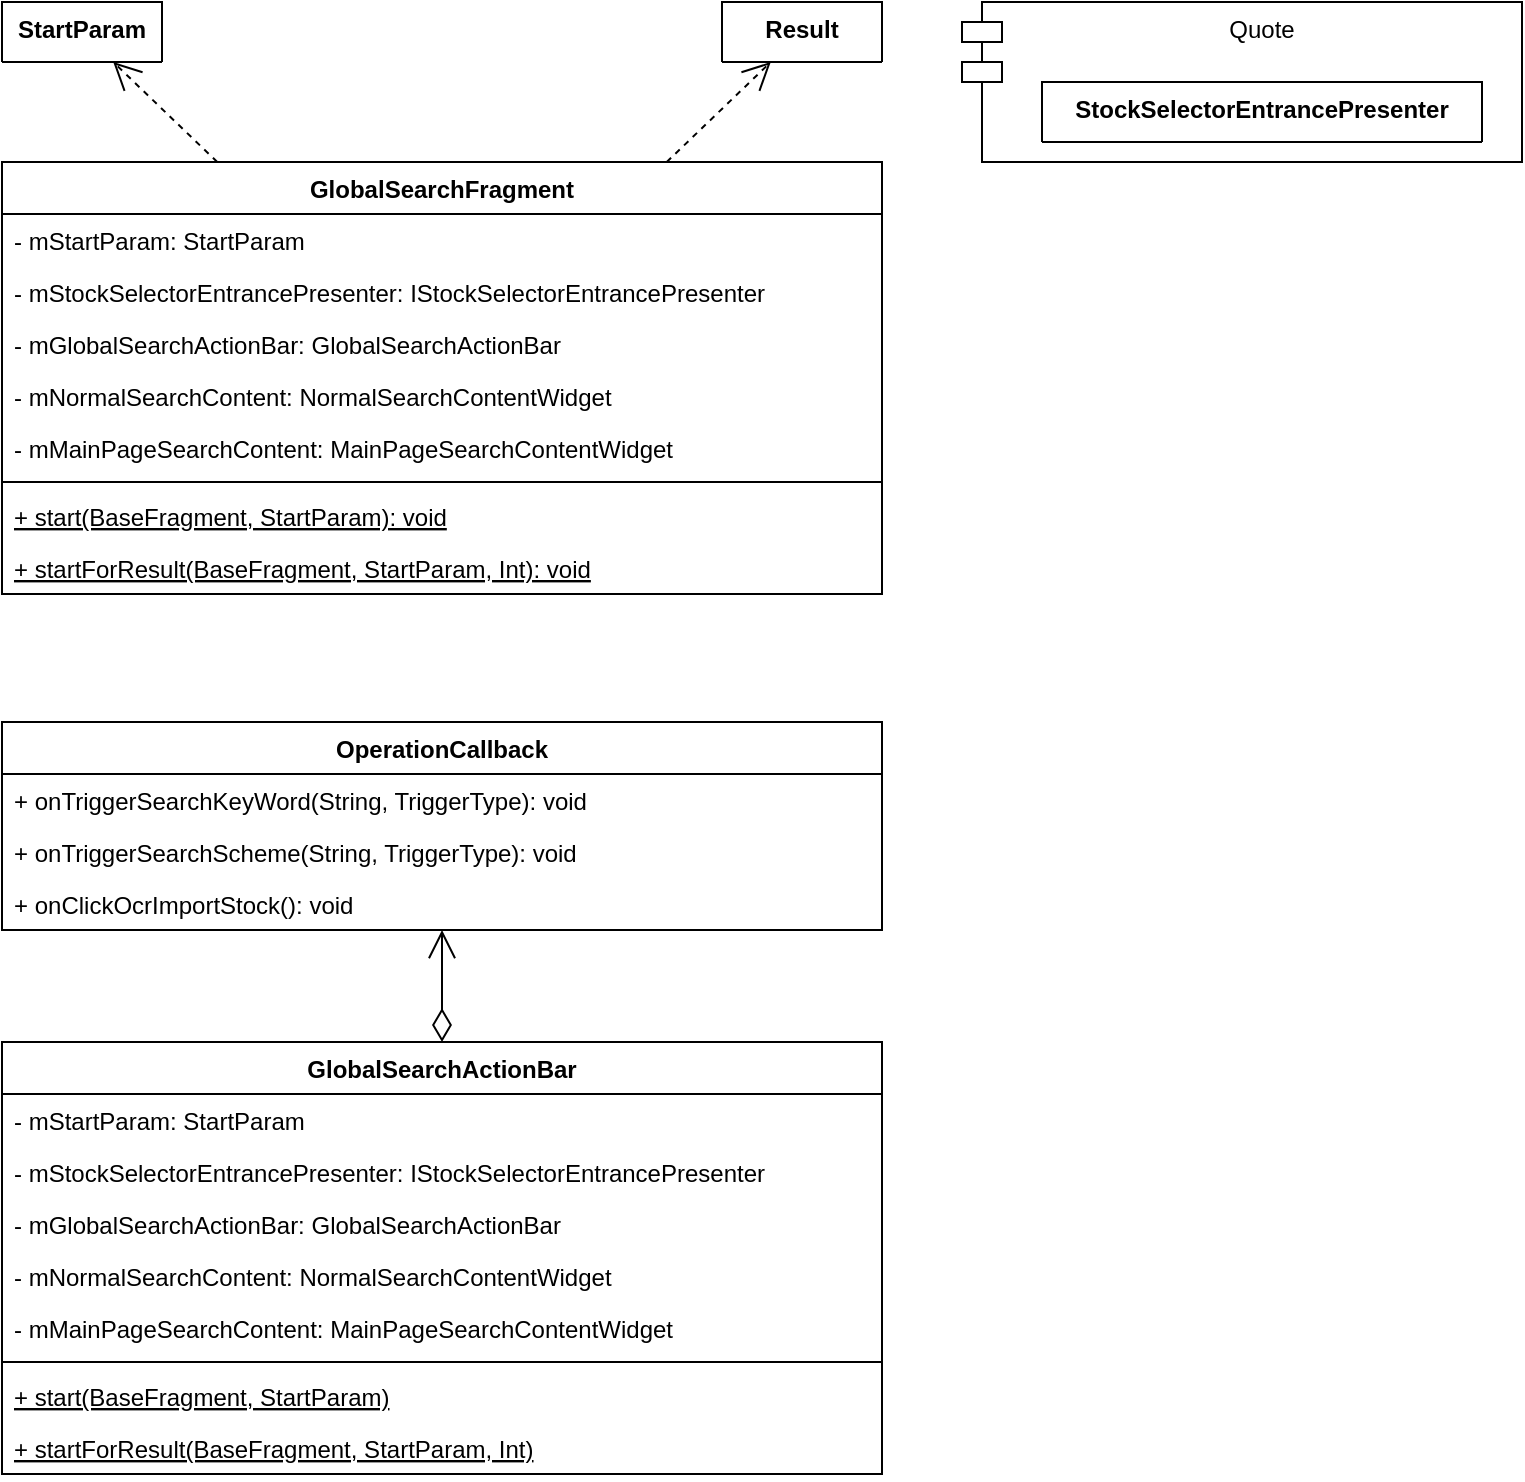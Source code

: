 <mxfile version="12.8.2" type="github">
  <diagram id="JTqwrWSDwIALJZj6xEJG" name="Page-1">
    <mxGraphModel dx="1662" dy="762" grid="1" gridSize="10" guides="1" tooltips="1" connect="1" arrows="1" fold="1" page="1" pageScale="1" pageWidth="2339" pageHeight="3300" math="0" shadow="0">
      <root>
        <mxCell id="0" />
        <mxCell id="1" parent="0" />
        <mxCell id="oAFGaksZaqlwW0-VRmK5-1" value="GlobalSearchFragment" style="swimlane;fontStyle=1;align=center;verticalAlign=top;childLayout=stackLayout;horizontal=1;startSize=26;horizontalStack=0;resizeParent=1;resizeParentMax=0;resizeLast=0;collapsible=1;marginBottom=0;" vertex="1" parent="1">
          <mxGeometry x="40" y="160" width="440" height="216" as="geometry" />
        </mxCell>
        <mxCell id="oAFGaksZaqlwW0-VRmK5-15" value="- mStartParam: StartParam" style="text;strokeColor=none;fillColor=none;align=left;verticalAlign=top;spacingLeft=4;spacingRight=4;overflow=hidden;rotatable=0;points=[[0,0.5],[1,0.5]];portConstraint=eastwest;" vertex="1" parent="oAFGaksZaqlwW0-VRmK5-1">
          <mxGeometry y="26" width="440" height="26" as="geometry" />
        </mxCell>
        <mxCell id="oAFGaksZaqlwW0-VRmK5-2" value="- mStockSelectorEntrancePresenter: IStockSelectorEntrancePresenter" style="text;strokeColor=none;fillColor=none;align=left;verticalAlign=top;spacingLeft=4;spacingRight=4;overflow=hidden;rotatable=0;points=[[0,0.5],[1,0.5]];portConstraint=eastwest;" vertex="1" parent="oAFGaksZaqlwW0-VRmK5-1">
          <mxGeometry y="52" width="440" height="26" as="geometry" />
        </mxCell>
        <mxCell id="oAFGaksZaqlwW0-VRmK5-16" value="- mGlobalSearchActionBar: GlobalSearchActionBar" style="text;strokeColor=none;fillColor=none;align=left;verticalAlign=top;spacingLeft=4;spacingRight=4;overflow=hidden;rotatable=0;points=[[0,0.5],[1,0.5]];portConstraint=eastwest;" vertex="1" parent="oAFGaksZaqlwW0-VRmK5-1">
          <mxGeometry y="78" width="440" height="26" as="geometry" />
        </mxCell>
        <mxCell id="oAFGaksZaqlwW0-VRmK5-18" value="- mNormalSearchContent: NormalSearchContentWidget" style="text;strokeColor=none;fillColor=none;align=left;verticalAlign=top;spacingLeft=4;spacingRight=4;overflow=hidden;rotatable=0;points=[[0,0.5],[1,0.5]];portConstraint=eastwest;" vertex="1" parent="oAFGaksZaqlwW0-VRmK5-1">
          <mxGeometry y="104" width="440" height="26" as="geometry" />
        </mxCell>
        <mxCell id="oAFGaksZaqlwW0-VRmK5-17" value="- mMainPageSearchContent: MainPageSearchContentWidget" style="text;strokeColor=none;fillColor=none;align=left;verticalAlign=top;spacingLeft=4;spacingRight=4;overflow=hidden;rotatable=0;points=[[0,0.5],[1,0.5]];portConstraint=eastwest;" vertex="1" parent="oAFGaksZaqlwW0-VRmK5-1">
          <mxGeometry y="130" width="440" height="26" as="geometry" />
        </mxCell>
        <mxCell id="oAFGaksZaqlwW0-VRmK5-3" value="" style="line;strokeWidth=1;fillColor=none;align=left;verticalAlign=middle;spacingTop=-1;spacingLeft=3;spacingRight=3;rotatable=0;labelPosition=right;points=[];portConstraint=eastwest;" vertex="1" parent="oAFGaksZaqlwW0-VRmK5-1">
          <mxGeometry y="156" width="440" height="8" as="geometry" />
        </mxCell>
        <mxCell id="oAFGaksZaqlwW0-VRmK5-4" value="+ start(BaseFragment, StartParam): void" style="text;strokeColor=none;fillColor=none;align=left;verticalAlign=top;spacingLeft=4;spacingRight=4;overflow=hidden;rotatable=0;points=[[0,0.5],[1,0.5]];portConstraint=eastwest;fontStyle=4" vertex="1" parent="oAFGaksZaqlwW0-VRmK5-1">
          <mxGeometry y="164" width="440" height="26" as="geometry" />
        </mxCell>
        <mxCell id="oAFGaksZaqlwW0-VRmK5-5" value="+ startForResult(BaseFragment, StartParam, Int): void" style="text;strokeColor=none;fillColor=none;align=left;verticalAlign=top;spacingLeft=4;spacingRight=4;overflow=hidden;rotatable=0;points=[[0,0.5],[1,0.5]];portConstraint=eastwest;fontStyle=4" vertex="1" parent="oAFGaksZaqlwW0-VRmK5-1">
          <mxGeometry y="190" width="440" height="26" as="geometry" />
        </mxCell>
        <mxCell id="oAFGaksZaqlwW0-VRmK5-6" value="StartParam" style="swimlane;fontStyle=1;align=center;verticalAlign=top;childLayout=stackLayout;horizontal=1;startSize=30;horizontalStack=0;resizeParent=1;resizeParentMax=0;resizeLast=0;collapsible=1;marginBottom=0;" vertex="1" parent="1">
          <mxGeometry x="40" y="80" width="80" height="30" as="geometry" />
        </mxCell>
        <mxCell id="oAFGaksZaqlwW0-VRmK5-11" value="" style="endArrow=open;endSize=12;dashed=1;html=1;" edge="1" parent="1" source="oAFGaksZaqlwW0-VRmK5-1" target="oAFGaksZaqlwW0-VRmK5-6">
          <mxGeometry width="160" relative="1" as="geometry">
            <mxPoint x="230" y="360" as="sourcePoint" />
            <mxPoint x="390" y="360" as="targetPoint" />
          </mxGeometry>
        </mxCell>
        <mxCell id="oAFGaksZaqlwW0-VRmK5-12" value="Result" style="swimlane;fontStyle=1;align=center;verticalAlign=top;childLayout=stackLayout;horizontal=1;startSize=30;horizontalStack=0;resizeParent=1;resizeParentMax=0;resizeLast=0;collapsible=1;marginBottom=0;" vertex="1" parent="1">
          <mxGeometry x="400" y="80" width="80" height="30" as="geometry" />
        </mxCell>
        <mxCell id="oAFGaksZaqlwW0-VRmK5-13" value="" style="endArrow=open;endSize=12;dashed=1;html=1;" edge="1" parent="1" source="oAFGaksZaqlwW0-VRmK5-1" target="oAFGaksZaqlwW0-VRmK5-12">
          <mxGeometry width="160" relative="1" as="geometry">
            <mxPoint x="230" y="360" as="sourcePoint" />
            <mxPoint x="390" y="360" as="targetPoint" />
          </mxGeometry>
        </mxCell>
        <mxCell id="oAFGaksZaqlwW0-VRmK5-44" value="GlobalSearchActionBar" style="swimlane;fontStyle=1;align=center;verticalAlign=top;childLayout=stackLayout;horizontal=1;startSize=26;horizontalStack=0;resizeParent=1;resizeParentMax=0;resizeLast=0;collapsible=1;marginBottom=0;" vertex="1" parent="1">
          <mxGeometry x="40" y="600" width="440" height="216" as="geometry" />
        </mxCell>
        <mxCell id="oAFGaksZaqlwW0-VRmK5-45" value="- mStartParam: StartParam" style="text;strokeColor=none;fillColor=none;align=left;verticalAlign=top;spacingLeft=4;spacingRight=4;overflow=hidden;rotatable=0;points=[[0,0.5],[1,0.5]];portConstraint=eastwest;" vertex="1" parent="oAFGaksZaqlwW0-VRmK5-44">
          <mxGeometry y="26" width="440" height="26" as="geometry" />
        </mxCell>
        <mxCell id="oAFGaksZaqlwW0-VRmK5-46" value="- mStockSelectorEntrancePresenter: IStockSelectorEntrancePresenter" style="text;strokeColor=none;fillColor=none;align=left;verticalAlign=top;spacingLeft=4;spacingRight=4;overflow=hidden;rotatable=0;points=[[0,0.5],[1,0.5]];portConstraint=eastwest;" vertex="1" parent="oAFGaksZaqlwW0-VRmK5-44">
          <mxGeometry y="52" width="440" height="26" as="geometry" />
        </mxCell>
        <mxCell id="oAFGaksZaqlwW0-VRmK5-47" value="- mGlobalSearchActionBar: GlobalSearchActionBar" style="text;strokeColor=none;fillColor=none;align=left;verticalAlign=top;spacingLeft=4;spacingRight=4;overflow=hidden;rotatable=0;points=[[0,0.5],[1,0.5]];portConstraint=eastwest;" vertex="1" parent="oAFGaksZaqlwW0-VRmK5-44">
          <mxGeometry y="78" width="440" height="26" as="geometry" />
        </mxCell>
        <mxCell id="oAFGaksZaqlwW0-VRmK5-48" value="- mNormalSearchContent: NormalSearchContentWidget" style="text;strokeColor=none;fillColor=none;align=left;verticalAlign=top;spacingLeft=4;spacingRight=4;overflow=hidden;rotatable=0;points=[[0,0.5],[1,0.5]];portConstraint=eastwest;" vertex="1" parent="oAFGaksZaqlwW0-VRmK5-44">
          <mxGeometry y="104" width="440" height="26" as="geometry" />
        </mxCell>
        <mxCell id="oAFGaksZaqlwW0-VRmK5-49" value="- mMainPageSearchContent: MainPageSearchContentWidget" style="text;strokeColor=none;fillColor=none;align=left;verticalAlign=top;spacingLeft=4;spacingRight=4;overflow=hidden;rotatable=0;points=[[0,0.5],[1,0.5]];portConstraint=eastwest;" vertex="1" parent="oAFGaksZaqlwW0-VRmK5-44">
          <mxGeometry y="130" width="440" height="26" as="geometry" />
        </mxCell>
        <mxCell id="oAFGaksZaqlwW0-VRmK5-50" value="" style="line;strokeWidth=1;fillColor=none;align=left;verticalAlign=middle;spacingTop=-1;spacingLeft=3;spacingRight=3;rotatable=0;labelPosition=right;points=[];portConstraint=eastwest;" vertex="1" parent="oAFGaksZaqlwW0-VRmK5-44">
          <mxGeometry y="156" width="440" height="8" as="geometry" />
        </mxCell>
        <mxCell id="oAFGaksZaqlwW0-VRmK5-51" value="+ start(BaseFragment, StartParam)" style="text;strokeColor=none;fillColor=none;align=left;verticalAlign=top;spacingLeft=4;spacingRight=4;overflow=hidden;rotatable=0;points=[[0,0.5],[1,0.5]];portConstraint=eastwest;fontStyle=4" vertex="1" parent="oAFGaksZaqlwW0-VRmK5-44">
          <mxGeometry y="164" width="440" height="26" as="geometry" />
        </mxCell>
        <mxCell id="oAFGaksZaqlwW0-VRmK5-52" value="+ startForResult(BaseFragment, StartParam, Int)" style="text;strokeColor=none;fillColor=none;align=left;verticalAlign=top;spacingLeft=4;spacingRight=4;overflow=hidden;rotatable=0;points=[[0,0.5],[1,0.5]];portConstraint=eastwest;fontStyle=4" vertex="1" parent="oAFGaksZaqlwW0-VRmK5-44">
          <mxGeometry y="190" width="440" height="26" as="geometry" />
        </mxCell>
        <mxCell id="oAFGaksZaqlwW0-VRmK5-54" value="Quote" style="shape=module;align=left;spacingLeft=20;align=center;verticalAlign=top;fillColor=none;" vertex="1" parent="1">
          <mxGeometry x="520" y="80" width="280" height="80" as="geometry" />
        </mxCell>
        <mxCell id="oAFGaksZaqlwW0-VRmK5-55" value="StockSelectorEntrancePresenter" style="swimlane;fontStyle=1;align=center;verticalAlign=top;childLayout=stackLayout;horizontal=1;startSize=30;horizontalStack=0;resizeParent=1;resizeParentMax=0;resizeLast=0;collapsible=1;marginBottom=0;" vertex="1" parent="1">
          <mxGeometry x="560" y="120" width="220" height="30" as="geometry" />
        </mxCell>
        <mxCell id="oAFGaksZaqlwW0-VRmK5-56" value="OperationCallback" style="swimlane;fontStyle=1;align=center;verticalAlign=top;childLayout=stackLayout;horizontal=1;startSize=26;horizontalStack=0;resizeParent=1;resizeParentMax=0;resizeLast=0;collapsible=1;marginBottom=0;fillColor=none;" vertex="1" parent="1">
          <mxGeometry x="40" y="440" width="440" height="104" as="geometry" />
        </mxCell>
        <mxCell id="oAFGaksZaqlwW0-VRmK5-59" value="+ onTriggerSearchKeyWord(String, TriggerType): void" style="text;strokeColor=none;fillColor=none;align=left;verticalAlign=top;spacingLeft=4;spacingRight=4;overflow=hidden;rotatable=0;points=[[0,0.5],[1,0.5]];portConstraint=eastwest;" vertex="1" parent="oAFGaksZaqlwW0-VRmK5-56">
          <mxGeometry y="26" width="440" height="26" as="geometry" />
        </mxCell>
        <mxCell id="oAFGaksZaqlwW0-VRmK5-60" value="+ onTriggerSearchScheme(String, TriggerType): void" style="text;strokeColor=none;fillColor=none;align=left;verticalAlign=top;spacingLeft=4;spacingRight=4;overflow=hidden;rotatable=0;points=[[0,0.5],[1,0.5]];portConstraint=eastwest;" vertex="1" parent="oAFGaksZaqlwW0-VRmK5-56">
          <mxGeometry y="52" width="440" height="26" as="geometry" />
        </mxCell>
        <mxCell id="oAFGaksZaqlwW0-VRmK5-62" value="+ onClickOcrImportStock(): void" style="text;strokeColor=none;fillColor=none;align=left;verticalAlign=top;spacingLeft=4;spacingRight=4;overflow=hidden;rotatable=0;points=[[0,0.5],[1,0.5]];portConstraint=eastwest;" vertex="1" parent="oAFGaksZaqlwW0-VRmK5-56">
          <mxGeometry y="78" width="440" height="26" as="geometry" />
        </mxCell>
        <mxCell id="oAFGaksZaqlwW0-VRmK5-63" value="" style="endArrow=open;html=1;endSize=12;startArrow=diamondThin;startSize=14;startFill=0;edgeStyle=orthogonalEdgeStyle;align=left;verticalAlign=bottom;" edge="1" parent="1" source="oAFGaksZaqlwW0-VRmK5-44" target="oAFGaksZaqlwW0-VRmK5-56">
          <mxGeometry x="-1" y="3" relative="1" as="geometry">
            <mxPoint x="570" y="540" as="sourcePoint" />
            <mxPoint x="730" y="540" as="targetPoint" />
          </mxGeometry>
        </mxCell>
      </root>
    </mxGraphModel>
  </diagram>
</mxfile>
